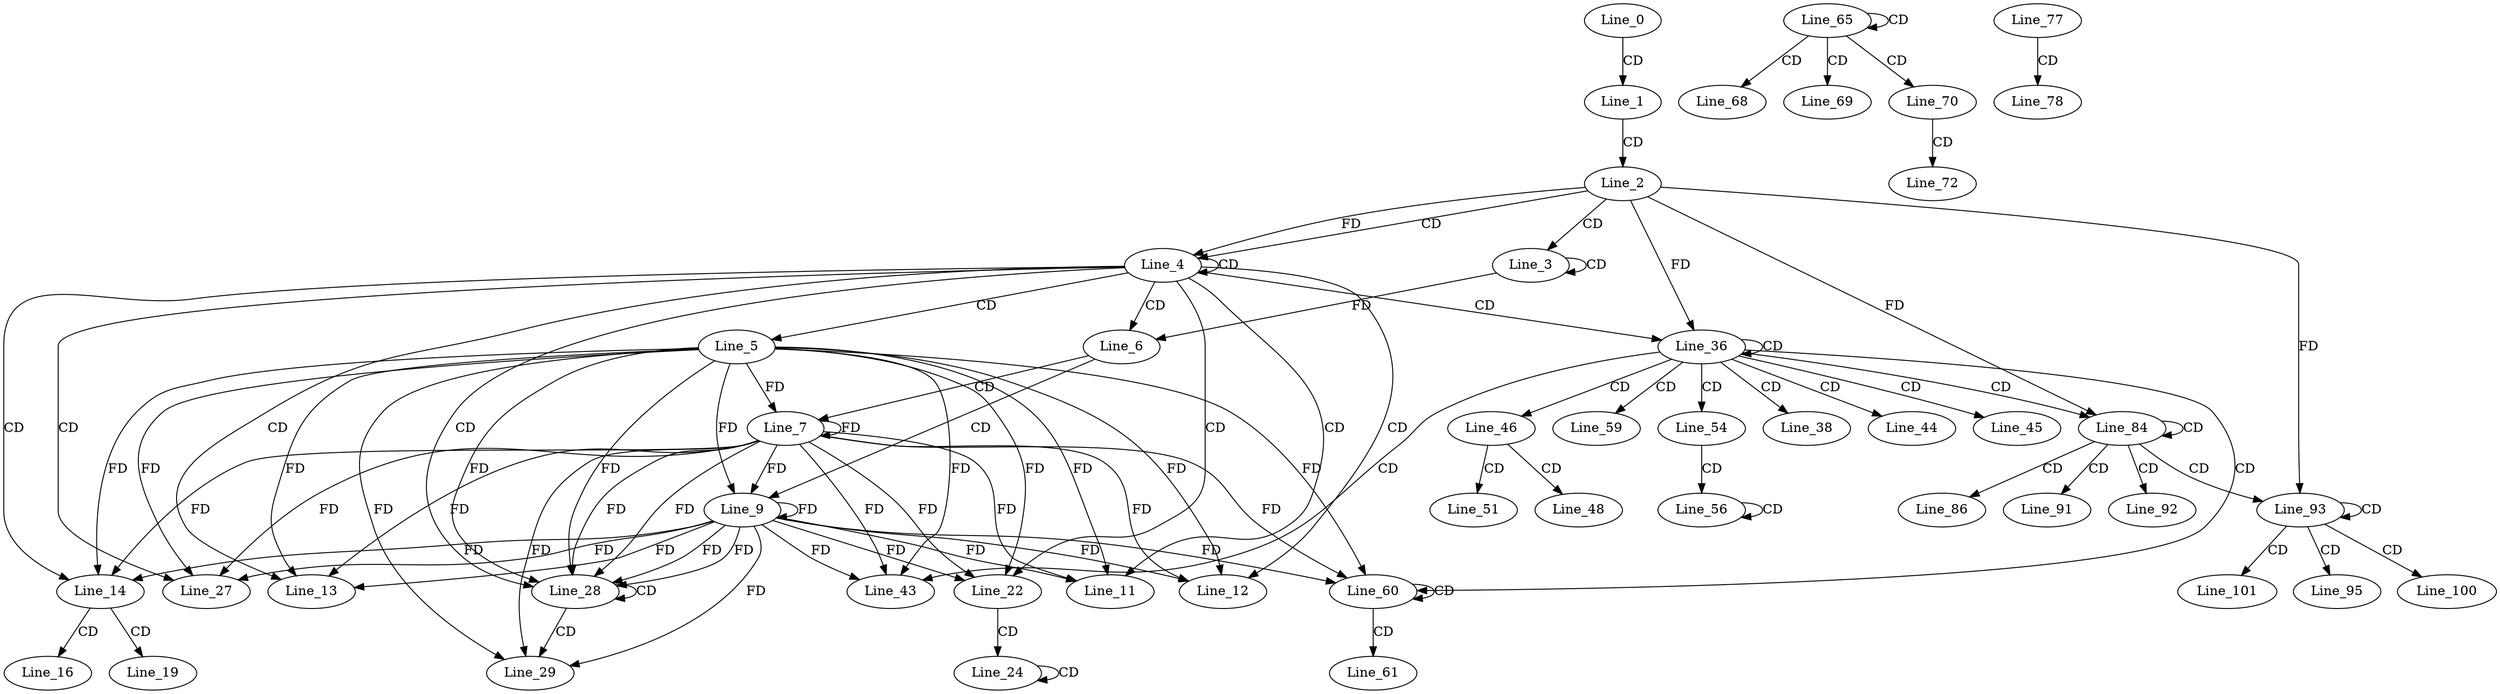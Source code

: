digraph G {
  Line_0;
  Line_1;
  Line_2;
  Line_3;
  Line_3;
  Line_4;
  Line_4;
  Line_4;
  Line_5;
  Line_6;
  Line_7;
  Line_9;
  Line_11;
  Line_12;
  Line_13;
  Line_14;
  Line_14;
  Line_16;
  Line_16;
  Line_16;
  Line_14;
  Line_19;
  Line_22;
  Line_22;
  Line_24;
  Line_24;
  Line_24;
  Line_27;
  Line_28;
  Line_28;
  Line_29;
  Line_36;
  Line_36;
  Line_36;
  Line_38;
  Line_43;
  Line_44;
  Line_45;
  Line_46;
  Line_46;
  Line_48;
  Line_48;
  Line_48;
  Line_46;
  Line_51;
  Line_54;
  Line_54;
  Line_56;
  Line_56;
  Line_56;
  Line_59;
  Line_60;
  Line_60;
  Line_61;
  Line_65;
  Line_65;
  Line_68;
  Line_69;
  Line_70;
  Line_72;
  Line_77;
  Line_78;
  Line_84;
  Line_84;
  Line_84;
  Line_86;
  Line_91;
  Line_92;
  Line_93;
  Line_93;
  Line_93;
  Line_95;
  Line_100;
  Line_101;
  Line_0 -> Line_1 [ label="CD" ];
  Line_1 -> Line_2 [ label="CD" ];
  Line_2 -> Line_3 [ label="CD" ];
  Line_3 -> Line_3 [ label="CD" ];
  Line_2 -> Line_4 [ label="CD" ];
  Line_4 -> Line_4 [ label="CD" ];
  Line_2 -> Line_4 [ label="FD" ];
  Line_4 -> Line_5 [ label="CD" ];
  Line_4 -> Line_6 [ label="CD" ];
  Line_3 -> Line_6 [ label="FD" ];
  Line_6 -> Line_7 [ label="CD" ];
  Line_5 -> Line_7 [ label="FD" ];
  Line_7 -> Line_7 [ label="FD" ];
  Line_6 -> Line_9 [ label="CD" ];
  Line_5 -> Line_9 [ label="FD" ];
  Line_7 -> Line_9 [ label="FD" ];
  Line_9 -> Line_9 [ label="FD" ];
  Line_4 -> Line_11 [ label="CD" ];
  Line_5 -> Line_11 [ label="FD" ];
  Line_7 -> Line_11 [ label="FD" ];
  Line_9 -> Line_11 [ label="FD" ];
  Line_4 -> Line_12 [ label="CD" ];
  Line_5 -> Line_12 [ label="FD" ];
  Line_7 -> Line_12 [ label="FD" ];
  Line_9 -> Line_12 [ label="FD" ];
  Line_4 -> Line_13 [ label="CD" ];
  Line_5 -> Line_13 [ label="FD" ];
  Line_7 -> Line_13 [ label="FD" ];
  Line_9 -> Line_13 [ label="FD" ];
  Line_4 -> Line_14 [ label="CD" ];
  Line_5 -> Line_14 [ label="FD" ];
  Line_7 -> Line_14 [ label="FD" ];
  Line_9 -> Line_14 [ label="FD" ];
  Line_14 -> Line_16 [ label="CD" ];
  Line_14 -> Line_19 [ label="CD" ];
  Line_4 -> Line_22 [ label="CD" ];
  Line_5 -> Line_22 [ label="FD" ];
  Line_7 -> Line_22 [ label="FD" ];
  Line_9 -> Line_22 [ label="FD" ];
  Line_22 -> Line_24 [ label="CD" ];
  Line_24 -> Line_24 [ label="CD" ];
  Line_4 -> Line_27 [ label="CD" ];
  Line_5 -> Line_27 [ label="FD" ];
  Line_7 -> Line_27 [ label="FD" ];
  Line_9 -> Line_27 [ label="FD" ];
  Line_4 -> Line_28 [ label="CD" ];
  Line_5 -> Line_28 [ label="FD" ];
  Line_7 -> Line_28 [ label="FD" ];
  Line_9 -> Line_28 [ label="FD" ];
  Line_28 -> Line_28 [ label="CD" ];
  Line_5 -> Line_28 [ label="FD" ];
  Line_7 -> Line_28 [ label="FD" ];
  Line_9 -> Line_28 [ label="FD" ];
  Line_28 -> Line_29 [ label="CD" ];
  Line_5 -> Line_29 [ label="FD" ];
  Line_7 -> Line_29 [ label="FD" ];
  Line_9 -> Line_29 [ label="FD" ];
  Line_4 -> Line_36 [ label="CD" ];
  Line_36 -> Line_36 [ label="CD" ];
  Line_2 -> Line_36 [ label="FD" ];
  Line_36 -> Line_38 [ label="CD" ];
  Line_36 -> Line_43 [ label="CD" ];
  Line_5 -> Line_43 [ label="FD" ];
  Line_7 -> Line_43 [ label="FD" ];
  Line_9 -> Line_43 [ label="FD" ];
  Line_36 -> Line_44 [ label="CD" ];
  Line_36 -> Line_45 [ label="CD" ];
  Line_36 -> Line_46 [ label="CD" ];
  Line_46 -> Line_48 [ label="CD" ];
  Line_46 -> Line_51 [ label="CD" ];
  Line_36 -> Line_54 [ label="CD" ];
  Line_54 -> Line_56 [ label="CD" ];
  Line_56 -> Line_56 [ label="CD" ];
  Line_36 -> Line_59 [ label="CD" ];
  Line_36 -> Line_60 [ label="CD" ];
  Line_60 -> Line_60 [ label="CD" ];
  Line_5 -> Line_60 [ label="FD" ];
  Line_7 -> Line_60 [ label="FD" ];
  Line_9 -> Line_60 [ label="FD" ];
  Line_60 -> Line_61 [ label="CD" ];
  Line_65 -> Line_65 [ label="CD" ];
  Line_65 -> Line_68 [ label="CD" ];
  Line_65 -> Line_69 [ label="CD" ];
  Line_65 -> Line_70 [ label="CD" ];
  Line_70 -> Line_72 [ label="CD" ];
  Line_77 -> Line_78 [ label="CD" ];
  Line_36 -> Line_84 [ label="CD" ];
  Line_84 -> Line_84 [ label="CD" ];
  Line_2 -> Line_84 [ label="FD" ];
  Line_84 -> Line_86 [ label="CD" ];
  Line_84 -> Line_91 [ label="CD" ];
  Line_84 -> Line_92 [ label="CD" ];
  Line_84 -> Line_93 [ label="CD" ];
  Line_93 -> Line_93 [ label="CD" ];
  Line_2 -> Line_93 [ label="FD" ];
  Line_93 -> Line_95 [ label="CD" ];
  Line_93 -> Line_100 [ label="CD" ];
  Line_93 -> Line_101 [ label="CD" ];
}
